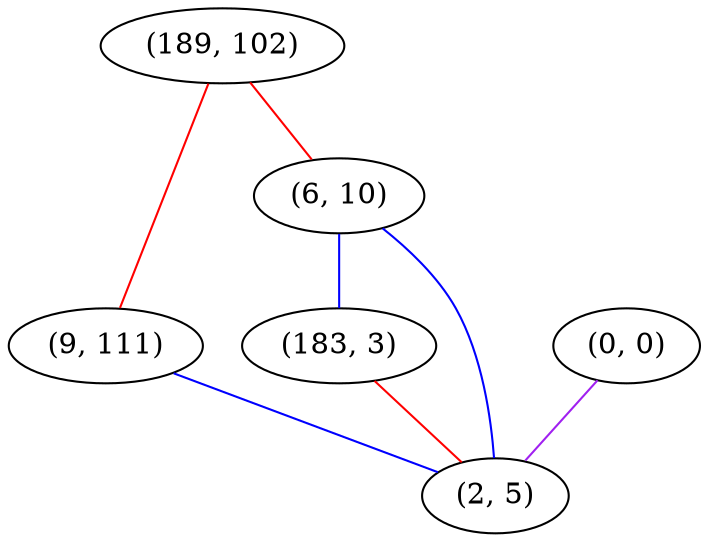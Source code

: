 graph "" {
"(189, 102)";
"(0, 0)";
"(9, 111)";
"(6, 10)";
"(183, 3)";
"(2, 5)";
"(189, 102)" -- "(6, 10)"  [color=red, key=0, weight=1];
"(189, 102)" -- "(9, 111)"  [color=red, key=0, weight=1];
"(0, 0)" -- "(2, 5)"  [color=purple, key=0, weight=4];
"(9, 111)" -- "(2, 5)"  [color=blue, key=0, weight=3];
"(6, 10)" -- "(183, 3)"  [color=blue, key=0, weight=3];
"(6, 10)" -- "(2, 5)"  [color=blue, key=0, weight=3];
"(183, 3)" -- "(2, 5)"  [color=red, key=0, weight=1];
}
